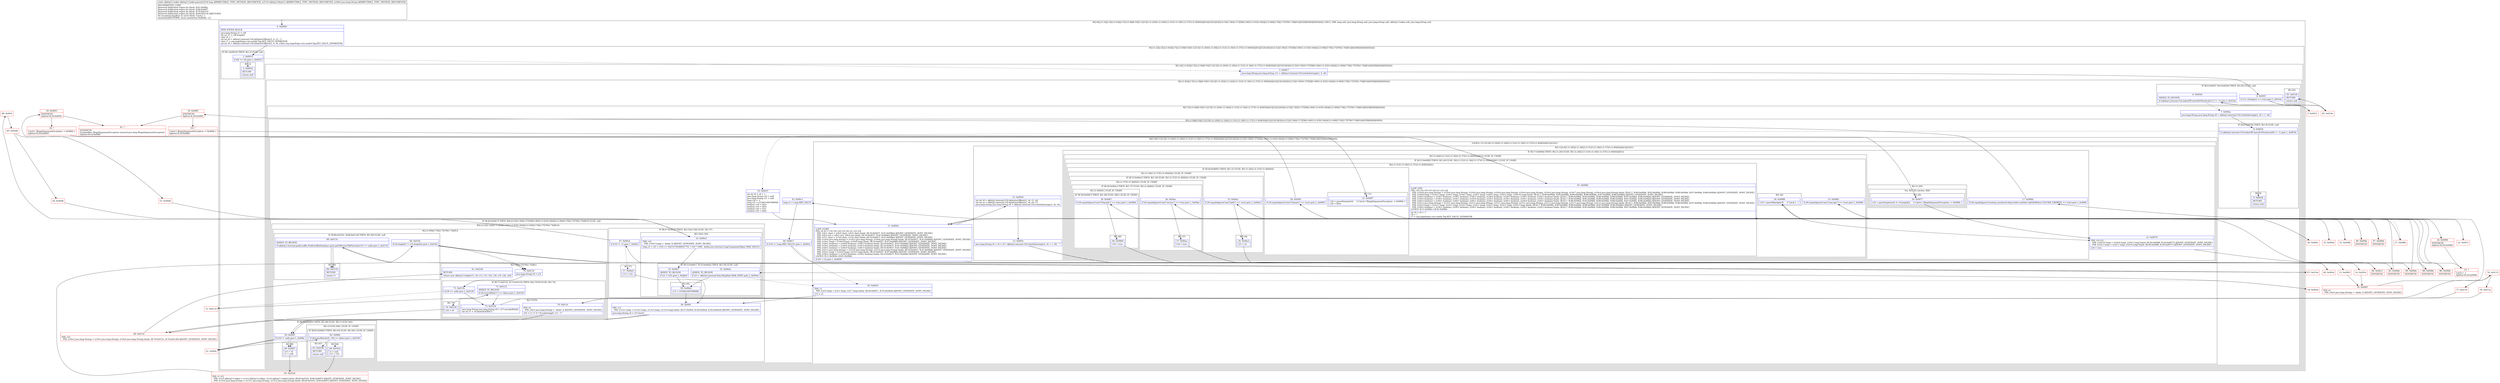digraph "CFG forokhttp3.Cookie.parse(JLokhttp3\/HttpUrl;Ljava\/lang\/String;)Lokhttp3\/Cookie;" {
subgraph cluster_Region_1953038319 {
label = "R(2:0|(2:(1:2)|(2:3|(2:(1:83)|(2:7|(2:(1:9)|(8:10|(5:12|13|(1:(1:20))(1:(1:26)(2:(1:31)(1:(1:34)(1:(1:37)(1:(1:40)(0))))|41))|21|41)|43|(4:(2:52|(1:56))(1:57)|58|(1:60)(1:(1:63)(1:64))|(2:(1:69)|(3:70|(2:75|79)(1:74)|81)))|45|58|(0)(0)|(0)(0)))))))) | DECL_VAR: long null, java.lang.String null, java.lang.String null, okhttp3.Cookie null, java.lang.String null\l";
node [shape=record,color=blue];
Node_0 [shape=record,label="{0\:\ 0x0000|MTH_ENTER_BLOCK\l|java.lang.String r2 = r28\lint int r3 = r28.length()\lchar r4 = ';'\lint int r6 = okhttp3.internal.Util.delimiterOffset(r2, 0, r3, ';')\lchar r7 = org.mapsforge.core.model.Tag.KEY_VALUE_SEPARATOR\lint int r8 = okhttp3.internal.Util.delimiterOffset(r2, 0, r6, (char) org.mapsforge.core.model.Tag.KEY_VALUE_SEPARATOR)\l}"];
subgraph cluster_Region_543446925 {
label = "R(2:(1:2)|(2:3|(2:(1:83)|(2:7|(2:(1:9)|(8:10|(5:12|13|(1:(1:20))(1:(1:26)(2:(1:31)(1:(1:34)(1:(1:37)(1:(1:40)(0))))|41))|21|41)|43|(4:(2:52|(1:56))(1:57)|58|(1:60)(1:(1:63)(1:64))|(2:(1:69)|(3:70|(2:75|79)(1:74)|81)))|45|58|(0)(0)|(0)(0)))))))";
node [shape=record,color=blue];
subgraph cluster_IfRegion_681269344 {
label = "IF [B:1:0x0014] THEN: R(1:2) ELSE: null";
node [shape=record,color=blue];
Node_1 [shape=record,label="{1\:\ 0x0014|if (r8 == r6) goto L_0x0016\l}"];
subgraph cluster_Region_138744297 {
label = "R(1:2)";
node [shape=record,color=blue];
Node_2 [shape=record,label="{2\:\ 0x0016|RETURN\l|return null\l}"];
}
}
subgraph cluster_Region_682287704 {
label = "R(2:3|(2:(1:83)|(2:7|(2:(1:9)|(8:10|(5:12|13|(1:(1:20))(1:(1:26)(2:(1:31)(1:(1:34)(1:(1:37)(1:(1:40)(0))))|41))|21|41)|43|(4:(2:52|(1:56))(1:57)|58|(1:60)(1:(1:63)(1:64))|(2:(1:69)|(3:70|(2:75|79)(1:74)|81)))|45|58|(0)(0)|(0)(0))))))";
node [shape=record,color=blue];
Node_3 [shape=record,label="{3\:\ 0x0017|java.lang.String java.lang.String r11 = okhttp3.internal.Util.trimSubstring(r2, 0, r8)\l}"];
subgraph cluster_Region_341063372 {
label = "R(2:(1:83)|(2:7|(2:(1:9)|(8:10|(5:12|13|(1:(1:20))(1:(1:26)(2:(1:31)(1:(1:34)(1:(1:37)(1:(1:40)(0))))|41))|21|41)|43|(4:(2:52|(1:56))(1:57)|58|(1:60)(1:(1:63)(1:64))|(2:(1:69)|(3:70|(2:75|79)(1:74)|81)))|45|58|(0)(0)|(0)(0)))))";
node [shape=record,color=blue];
subgraph cluster_IfRegion_994461257 {
label = "IF [B:4:0x001f, B:6:0x0026] THEN: R(1:83) ELSE: null";
node [shape=record,color=blue];
Node_4 [shape=record,label="{4\:\ 0x001f|if (r11.isEmpty() == true) goto L_0x014e\l}"];
Node_6 [shape=record,label="{6\:\ 0x0026|ADDED_TO_REGION\l|if (okhttp3.internal.Util.indexOfControlOrNonAscii(r11) != \-1) goto L_0x014e\l}"];
subgraph cluster_Region_217118246 {
label = "R(1:83)";
node [shape=record,color=blue];
Node_83 [shape=record,label="{83\:\ 0x014f|RETURN\l|return null\l}"];
}
}
subgraph cluster_Region_197182638 {
label = "R(2:7|(2:(1:9)|(8:10|(5:12|13|(1:(1:20))(1:(1:26)(2:(1:31)(1:(1:34)(1:(1:37)(1:(1:40)(0))))|41))|21|41)|43|(4:(2:52|(1:56))(1:57)|58|(1:60)(1:(1:63)(1:64))|(2:(1:69)|(3:70|(2:75|79)(1:74)|81)))|45|58|(0)(0)|(0)(0))))";
node [shape=record,color=blue];
Node_7 [shape=record,label="{7\:\ 0x002a|java.lang.String java.lang.String r8 = okhttp3.internal.Util.trimSubstring(r2, r8 + 1, r6)\l}"];
subgraph cluster_Region_246026250 {
label = "R(2:(1:9)|(8:10|(5:12|13|(1:(1:20))(1:(1:26)(2:(1:31)(1:(1:34)(1:(1:37)(1:(1:40)(0))))|41))|21|41)|43|(4:(2:52|(1:56))(1:57)|58|(1:60)(1:(1:63)(1:64))|(2:(1:69)|(3:70|(2:75|79)(1:74)|81)))|45|58|(0)(0)|(0)(0)))";
node [shape=record,color=blue];
subgraph cluster_IfRegion_1959551276 {
label = "IF [B:8:0x0034] THEN: R(1:9) ELSE: null";
node [shape=record,color=blue];
Node_8 [shape=record,label="{8\:\ 0x0034|if (okhttp3.internal.Util.indexOfControlOrNonAscii(r8) != \-1) goto L_0x0036\l}"];
subgraph cluster_Region_775983727 {
label = "R(1:9)";
node [shape=record,color=blue];
Node_9 [shape=record,label="{9\:\ 0x0036|RETURN\l|return null\l}"];
}
}
subgraph cluster_Region_1173078352 {
label = "R(8:10|(5:12|13|(1:(1:20))(1:(1:26)(2:(1:31)(1:(1:34)(1:(1:37)(1:(1:40)(0))))|41))|21|41)|43|(4:(2:52|(1:56))(1:57)|58|(1:60)(1:(1:63)(1:64))|(2:(1:69)|(3:70|(2:75|79)(1:74)|81)))|45|58|(0)(0)|(0)(0))";
node [shape=record,color=blue];
Node_10 [shape=record,label="{10\:\ 0x0037|int int r6 = r6 + 1\ljava.lang.String r10 = null\ljava.lang.String r21 = null\llong r16 = \-1\llong r22 = 253402300799999L\lboolean r18 = false\lboolean r19 = false\lboolean r20 = true\lboolean r24 = false\l}"];
subgraph cluster_LoopRegion_1513397496 {
label = "LOOP:0: (5:12|13|(1:(1:20))(1:(1:26)(2:(1:31)(1:(1:34)(1:(1:37)(1:(1:40)(0))))|41))|21|41)";
node [shape=record,color=blue];
Node_11 [shape=record,label="{11\:\ 0x004e|LOOP_START\lPHI: r4 r6 r7 r10 r16 r18 r19 r20 r21 r22 r24 \l  PHI: (r4v1 char) = (r4v0 char), (r4v5 char) binds: [B:10:0x0037, B:41:0x00bb] A[DONT_GENERATE, DONT_INLINE]\l  PHI: (r6v2 int) = (r6v1 int), (r6v4 int) binds: [B:10:0x0037, B:41:0x00bb] A[DONT_GENERATE, DONT_INLINE]\l  PHI: (r7v1 char) = (r7v0 char), (r7v4 char) binds: [B:10:0x0037, B:41:0x00bb] A[DONT_GENERATE, DONT_INLINE]\l  PHI: (r10v4 java.lang.String) = (r10v3 java.lang.String), (r10v6 java.lang.String) binds: [B:10:0x0037, B:41:0x00bb] A[DONT_GENERATE, DONT_INLINE]\l  PHI: (r16v1 long) = (r16v0 long), (r16v8 long) binds: [B:10:0x0037, B:41:0x00bb] A[DONT_GENERATE, DONT_INLINE]\l  PHI: (r18v1 boolean) = (r18v0 boolean), (r18v3 boolean) binds: [B:10:0x0037, B:41:0x00bb] A[DONT_GENERATE, DONT_INLINE]\l  PHI: (r19v1 boolean) = (r19v0 boolean), (r19v3 boolean) binds: [B:10:0x0037, B:41:0x00bb] A[DONT_GENERATE, DONT_INLINE]\l  PHI: (r20v1 boolean) = (r20v0 boolean), (r20v3 boolean) binds: [B:10:0x0037, B:41:0x00bb] A[DONT_GENERATE, DONT_INLINE]\l  PHI: (r21v1 java.lang.String) = (r21v0 java.lang.String), (r21v2 java.lang.String) binds: [B:10:0x0037, B:41:0x00bb] A[DONT_GENERATE, DONT_INLINE]\l  PHI: (r22v1 long) = (r22v0 long), (r22v2 long) binds: [B:10:0x0037, B:41:0x00bb] A[DONT_GENERATE, DONT_INLINE]\l  PHI: (r24v1 boolean) = (r24v0 boolean), (r24v2 boolean) binds: [B:10:0x0037, B:41:0x00bb] A[DONT_GENERATE, DONT_INLINE]\lLOOP:0: B:11:0x004e\-\>B:41:0x00bb\l|if (r6 \< r3) goto L_0x0050\l}"];
subgraph cluster_Region_1771082146 {
label = "R(5:12|13|(1:(1:20))(1:(1:26)(2:(1:31)(1:(1:34)(1:(1:37)(1:(1:40)(0))))|41))|21|41)";
node [shape=record,color=blue];
Node_12 [shape=record,label="{12\:\ 0x0050|int int r9 = okhttp3.internal.Util.delimiterOffset(r2, r6, r3, r4)\lint int r4 = okhttp3.internal.Util.delimiterOffset(r2, r6, r9, r7)\ljava.lang.String java.lang.String r6 = okhttp3.internal.Util.trimSubstring(r2, r6, r4)\l}"];
Node_13 [shape=record,label="{13\:\ 0x005c|java.lang.String r4 = r4 \< r9 ? okhttp3.internal.Util.trimSubstring(r2, r4 + 1, r9) : \"\"\l}"];
subgraph cluster_IfRegion_336768181 {
label = "IF [B:17:0x006d] THEN: R(1:(1:20)) ELSE: R(1:(1:26)(2:(1:31)(1:(1:34)(1:(1:37)(1:(1:40)(0))))|41))";
node [shape=record,color=blue];
Node_17 [shape=record,label="{17\:\ 0x006d|if (r6.equalsIgnoreCase(org.osmdroid.tileprovider.modules.SqlTileWriter.COLUMN_EXPIRES) == true) goto L_0x006f\l}"];
subgraph cluster_Region_454505277 {
label = "R(1:(1:20))";
node [shape=record,color=blue];
subgraph cluster_TryCatchRegion_282965951 {
label = "Try: R(1:20) catches: R(0)";
node [shape=record,color=blue];
subgraph cluster_Region_867334101 {
label = "R(1:20)";
node [shape=record,color=blue];
Node_20 [shape=record,label="{20\:\ 0x0077|r22 = parseExpires(r4, 0, r4.length())     \/\/ Catch:\{ IllegalArgumentException \-\> 0x00bb \}\l}"];
}
subgraph cluster_Region_1311363054 {
label = "R(0) | ExcHandler: IllegalArgumentException (unused java.lang.IllegalArgumentException)\l";
node [shape=record,color=blue];
}
}
}
subgraph cluster_Region_1683029934 {
label = "R(1:(1:26)(2:(1:31)(1:(1:34)(1:(1:37)(1:(1:40)(0))))|41)) | ELSE_IF_CHAIN\l";
node [shape=record,color=blue];
subgraph cluster_IfRegion_446916647 {
label = "IF [B:23:0x0082] THEN: R(1:26) ELSE: R(2:(1:31)(1:(1:34)(1:(1:37)(1:(1:40)(0))))|41) | ELSE_IF_CHAIN\l";
node [shape=record,color=blue];
Node_23 [shape=record,label="{23\:\ 0x0082|if (r6.equalsIgnoreCase(\"max\-age\") == true) goto L_0x0084\l}"];
subgraph cluster_Region_1191001514 {
label = "R(1:26)";
node [shape=record,color=blue];
Node_26 [shape=record,label="{26\:\ 0x0088|r16 = parseMaxAge(r4)     \/\/ Catch:\{  \}\l}"];
}
subgraph cluster_Region_636689860 {
label = "R(2:(1:31)(1:(1:34)(1:(1:37)(1:(1:40)(0))))|41)";
node [shape=record,color=blue];
subgraph cluster_IfRegion_373937145 {
label = "IF [B:28:0x0091] THEN: R(1:31) ELSE: R(1:(1:34)(1:(1:37)(1:(1:40)(0))))";
node [shape=record,color=blue];
Node_28 [shape=record,label="{28\:\ 0x0091|if (r6.equalsIgnoreCase(\"domain\") == true) goto L_0x0093\l}"];
subgraph cluster_Region_1865867172 {
label = "R(1:31)";
node [shape=record,color=blue];
Node_31 [shape=record,label="{31\:\ 0x0097|r10 = parseDomain(r4)     \/\/ Catch:\{ IllegalArgumentException \-\> 0x00bb \}\lr20 = false\l}"];
}
subgraph cluster_Region_1182578370 {
label = "R(1:(1:34)(1:(1:37)(1:(1:40)(0)))) | ELSE_IF_CHAIN\l";
node [shape=record,color=blue];
subgraph cluster_IfRegion_1554220727 {
label = "IF [B:33:0x00a1] THEN: R(1:34) ELSE: R(1:(1:37)(1:(1:40)(0))) | ELSE_IF_CHAIN\l";
node [shape=record,color=blue];
Node_33 [shape=record,label="{33\:\ 0x00a1|if (r6.equalsIgnoreCase(\"path\") == true) goto L_0x00a3\l}"];
subgraph cluster_Region_652646150 {
label = "R(1:34)";
node [shape=record,color=blue];
Node_34 [shape=record,label="{34\:\ 0x00a3|r21 = r4\l}"];
}
subgraph cluster_Region_996250109 {
label = "R(1:(1:37)(1:(1:40)(0))) | ELSE_IF_CHAIN\l";
node [shape=record,color=blue];
subgraph cluster_IfRegion_1565916818 {
label = "IF [B:36:0x00ac] THEN: R(1:37) ELSE: R(1:(1:40)(0)) | ELSE_IF_CHAIN\l";
node [shape=record,color=blue];
Node_36 [shape=record,label="{36\:\ 0x00ac|if (r6.equalsIgnoreCase(\"secure\") == true) goto L_0x00ae\l}"];
subgraph cluster_Region_701419257 {
label = "R(1:37)";
node [shape=record,color=blue];
Node_37 [shape=record,label="{37\:\ 0x00ae|r18 = true\l}"];
}
subgraph cluster_Region_993492928 {
label = "R(1:(1:40)(0)) | ELSE_IF_CHAIN\l";
node [shape=record,color=blue];
subgraph cluster_IfRegion_1555453775 {
label = "IF [B:39:0x00b7] THEN: R(1:40) ELSE: R(0) | ELSE_IF_CHAIN\l";
node [shape=record,color=blue];
Node_39 [shape=record,label="{39\:\ 0x00b7|if (r6.equalsIgnoreCase(\"httponly\") == true) goto L_0x00b9\l}"];
subgraph cluster_Region_1568377666 {
label = "R(1:40)";
node [shape=record,color=blue];
Node_40 [shape=record,label="{40\:\ 0x00b9|r19 = true\l}"];
}
subgraph cluster_Region_1492736647 {
label = "R(0)";
node [shape=record,color=blue];
}
}
}
}
}
}
}
}
Node_41 [shape=record,label="{41\:\ 0x00bb|LOOP_END\lPHI: r10 r16 r18 r19 r20 r21 r22 r24 \l  PHI: (r10v6 java.lang.String) = (r10v4 java.lang.String), (r10v4 java.lang.String), (r10v4 java.lang.String), (r10v4 java.lang.String), (r10v4 java.lang.String), (r10v7 java.lang.String), (r10v4 java.lang.String) binds: [B:42:?, B:90:0x00bb, B:85:0x00bb, B:89:0x00bb, B:88:0x00bb, B:87:0x00bb, B:86:0x00bb] A[DONT_GENERATE, DONT_INLINE]\l  PHI: (r16v8 long) = (r16v1 long), (r16v1 long), (r16v1 long), (r16v1 long), (r16v1 long), (r16v1 long), (r16v10 long) binds: [B:42:?, B:90:0x00bb, B:85:0x00bb, B:89:0x00bb, B:88:0x00bb, B:87:0x00bb, B:86:0x00bb] A[DONT_GENERATE, DONT_INLINE]\l  PHI: (r18v3 boolean) = (r18v1 boolean), (r18v1 boolean), (r18v1 boolean), (r18v4 boolean), (r18v1 boolean), (r18v1 boolean), (r18v1 boolean) binds: [B:42:?, B:90:0x00bb, B:85:0x00bb, B:89:0x00bb, B:88:0x00bb, B:87:0x00bb, B:86:0x00bb] A[DONT_GENERATE, DONT_INLINE]\l  PHI: (r19v3 boolean) = (r19v1 boolean), (r19v1 boolean), (r19v4 boolean), (r19v1 boolean), (r19v1 boolean), (r19v1 boolean), (r19v1 boolean) binds: [B:42:?, B:90:0x00bb, B:85:0x00bb, B:89:0x00bb, B:88:0x00bb, B:87:0x00bb, B:86:0x00bb] A[DONT_GENERATE, DONT_INLINE]\l  PHI: (r20v3 boolean) = (r20v1 boolean), (r20v1 boolean), (r20v1 boolean), (r20v1 boolean), (r20v1 boolean), (r20v4 boolean), (r20v1 boolean) binds: [B:42:?, B:90:0x00bb, B:85:0x00bb, B:89:0x00bb, B:88:0x00bb, B:87:0x00bb, B:86:0x00bb] A[DONT_GENERATE, DONT_INLINE]\l  PHI: (r21v2 java.lang.String) = (r21v1 java.lang.String), (r21v1 java.lang.String), (r21v1 java.lang.String), (r21v1 java.lang.String), (r21v3 java.lang.String), (r21v1 java.lang.String), (r21v1 java.lang.String) binds: [B:42:?, B:90:0x00bb, B:85:0x00bb, B:89:0x00bb, B:88:0x00bb, B:87:0x00bb, B:86:0x00bb] A[DONT_GENERATE, DONT_INLINE]\l  PHI: (r22v2 long) = (r22v1 long), (r22v1 long), (r22v1 long), (r22v1 long), (r22v1 long), (r22v1 long), (r22v3 long) binds: [B:42:?, B:90:0x00bb, B:85:0x00bb, B:89:0x00bb, B:88:0x00bb, B:87:0x00bb, B:86:0x00bb] A[DONT_GENERATE, DONT_INLINE]\l  PHI: (r24v2 boolean) = (r24v1 boolean), (r24v1 boolean), (r24v1 boolean), (r24v1 boolean), (r24v1 boolean), (r24v1 boolean), (r24v3 boolean) binds: [B:42:?, B:90:0x00bb, B:85:0x00bb, B:89:0x00bb, B:88:0x00bb, B:87:0x00bb, B:86:0x00bb] A[DONT_GENERATE, DONT_INLINE]\lLOOP:0: B:11:0x004e\-\>B:41:0x00bb\l|int r6 = r9 + 1\lr4 = ';'\lr7 = org.mapsforge.core.model.Tag.KEY_VALUE_SEPARATOR\l}"];
}
}
}
}
Node_21 [shape=record,label="{21\:\ 0x0079|PHI: r16 r22 \l  PHI: (r16v10 long) = (r16v9 long), (r16v1 long) binds: [B:26:0x0088, B:20:0x0077] A[DONT_GENERATE, DONT_INLINE]\l  PHI: (r22v3 long) = (r22v1 long), (r22v4 long) binds: [B:26:0x0088, B:20:0x0077] A[DONT_GENERATE, DONT_INLINE]\l|r24 = true\l}"];
Node_41 [shape=record,label="{41\:\ 0x00bb|LOOP_END\lPHI: r10 r16 r18 r19 r20 r21 r22 r24 \l  PHI: (r10v6 java.lang.String) = (r10v4 java.lang.String), (r10v4 java.lang.String), (r10v4 java.lang.String), (r10v4 java.lang.String), (r10v4 java.lang.String), (r10v7 java.lang.String), (r10v4 java.lang.String) binds: [B:42:?, B:90:0x00bb, B:85:0x00bb, B:89:0x00bb, B:88:0x00bb, B:87:0x00bb, B:86:0x00bb] A[DONT_GENERATE, DONT_INLINE]\l  PHI: (r16v8 long) = (r16v1 long), (r16v1 long), (r16v1 long), (r16v1 long), (r16v1 long), (r16v1 long), (r16v10 long) binds: [B:42:?, B:90:0x00bb, B:85:0x00bb, B:89:0x00bb, B:88:0x00bb, B:87:0x00bb, B:86:0x00bb] A[DONT_GENERATE, DONT_INLINE]\l  PHI: (r18v3 boolean) = (r18v1 boolean), (r18v1 boolean), (r18v1 boolean), (r18v4 boolean), (r18v1 boolean), (r18v1 boolean), (r18v1 boolean) binds: [B:42:?, B:90:0x00bb, B:85:0x00bb, B:89:0x00bb, B:88:0x00bb, B:87:0x00bb, B:86:0x00bb] A[DONT_GENERATE, DONT_INLINE]\l  PHI: (r19v3 boolean) = (r19v1 boolean), (r19v1 boolean), (r19v4 boolean), (r19v1 boolean), (r19v1 boolean), (r19v1 boolean), (r19v1 boolean) binds: [B:42:?, B:90:0x00bb, B:85:0x00bb, B:89:0x00bb, B:88:0x00bb, B:87:0x00bb, B:86:0x00bb] A[DONT_GENERATE, DONT_INLINE]\l  PHI: (r20v3 boolean) = (r20v1 boolean), (r20v1 boolean), (r20v1 boolean), (r20v1 boolean), (r20v1 boolean), (r20v4 boolean), (r20v1 boolean) binds: [B:42:?, B:90:0x00bb, B:85:0x00bb, B:89:0x00bb, B:88:0x00bb, B:87:0x00bb, B:86:0x00bb] A[DONT_GENERATE, DONT_INLINE]\l  PHI: (r21v2 java.lang.String) = (r21v1 java.lang.String), (r21v1 java.lang.String), (r21v1 java.lang.String), (r21v1 java.lang.String), (r21v3 java.lang.String), (r21v1 java.lang.String), (r21v1 java.lang.String) binds: [B:42:?, B:90:0x00bb, B:85:0x00bb, B:89:0x00bb, B:88:0x00bb, B:87:0x00bb, B:86:0x00bb] A[DONT_GENERATE, DONT_INLINE]\l  PHI: (r22v2 long) = (r22v1 long), (r22v1 long), (r22v1 long), (r22v1 long), (r22v1 long), (r22v1 long), (r22v3 long) binds: [B:42:?, B:90:0x00bb, B:85:0x00bb, B:89:0x00bb, B:88:0x00bb, B:87:0x00bb, B:86:0x00bb] A[DONT_GENERATE, DONT_INLINE]\l  PHI: (r24v2 boolean) = (r24v1 boolean), (r24v1 boolean), (r24v1 boolean), (r24v1 boolean), (r24v1 boolean), (r24v1 boolean), (r24v3 boolean) binds: [B:42:?, B:90:0x00bb, B:85:0x00bb, B:89:0x00bb, B:88:0x00bb, B:87:0x00bb, B:86:0x00bb] A[DONT_GENERATE, DONT_INLINE]\lLOOP:0: B:11:0x004e\-\>B:41:0x00bb\l|int r6 = r9 + 1\lr4 = ';'\lr7 = org.mapsforge.core.model.Tag.KEY_VALUE_SEPARATOR\l}"];
}
}
Node_43 [shape=record,label="{43\:\ 0x00c3|long r2 = Long.MIN_VALUE\l}"];
subgraph cluster_IfRegion_659004908 {
label = "IF [B:44:0x00c7] THEN: R(4:(2:52|(1:56))(1:57)|58|(1:60)(1:(1:63)(1:64))|(2:(1:69)|(3:70|(2:75|79)(1:74)|81))) ELSE: null";
node [shape=record,color=blue];
Node_44 [shape=record,label="{44\:\ 0x00c7|if (r16 != Long.MIN_VALUE) goto L_0x00cb\l}"];
subgraph cluster_Region_62158894 {
label = "R(4:(2:52|(1:56))(1:57)|58|(1:60)(1:(1:63)(1:64))|(2:(1:69)|(3:70|(2:75|79)(1:74)|81)))";
node [shape=record,color=blue];
subgraph cluster_IfRegion_239198698 {
label = "IF [B:47:0x00cd] THEN: R(2:52|(1:56)) ELSE: R(1:57)";
node [shape=record,color=blue];
Node_47 [shape=record,label="{47\:\ 0x00cd|if (r16 != \-1) goto L_0x00cf\l}"];
subgraph cluster_Region_479009155 {
label = "R(2:52|(1:56))";
node [shape=record,color=blue];
Node_52 [shape=record,label="{52\:\ 0x00e2|PHI: r16 \l  PHI: (r16v5 long) =  binds: [] A[DONT_GENERATE, DONT_INLINE]\l|long r2 = r25 + (r16 \<= 9223372036854775L ? r16 * 1000 : kotlin.jvm.internal.LongCompanionObject.MAX_VALUE)\l}"];
subgraph cluster_IfRegion_2102871015 {
label = "IF [B:53:0x00e7, B:55:0x00eb] THEN: R(1:56) ELSE: null";
node [shape=record,color=blue];
Node_53 [shape=record,label="{53\:\ 0x00e7|ADDED_TO_REGION\l|if (r2 \< r25) goto L_0x00ed\l}"];
Node_55 [shape=record,label="{55\:\ 0x00eb|ADDED_TO_REGION\l|if (r2 \> okhttp3.internal.http.HttpDate.MAX_DATE) goto L_0x00ed\l}"];
subgraph cluster_Region_1548934235 {
label = "R(1:56)";
node [shape=record,color=blue];
Node_56 [shape=record,label="{56\:\ 0x00ed|r13 = 253402300799999L\l}"];
}
}
}
subgraph cluster_Region_679556274 {
label = "R(1:57)";
node [shape=record,color=blue];
Node_57 [shape=record,label="{57\:\ 0x00ef|r13 = r22\l}"];
}
}
Node_58 [shape=record,label="{58\:\ 0x00f1|PHI: r13 \l  PHI: (r13v1 long) = (r13v2 long), (r13v3 long), (r13v4 long) binds: [B:57:0x00ef, B:56:0x00ed, B:45:0x00c9] A[DONT_GENERATE, DONT_INLINE]\l|java.lang.String r0 = r27.host()\l}"];
subgraph cluster_IfRegion_1716238341 {
label = "IF [B:59:0x00f5] THEN: R(1:60) ELSE: R(1:(1:63)(1:64))";
node [shape=record,color=blue];
Node_59 [shape=record,label="{59\:\ 0x00f5|if (r10 != null) goto L_0x00fa\l}"];
subgraph cluster_Region_43307649 {
label = "R(1:60)";
node [shape=record,color=blue];
Node_60 [shape=record,label="{60\:\ 0x00f7|r15 = r0\lr1 = null\l}"];
}
subgraph cluster_Region_2073050620 {
label = "R(1:(1:63)(1:64)) | ELSE_IF_CHAIN\l";
node [shape=record,color=blue];
subgraph cluster_IfRegion_1393978805 {
label = "IF [B:62:0x00fe] THEN: R(1:63) ELSE: R(1:64) | ELSE_IF_CHAIN\l";
node [shape=record,color=blue];
Node_62 [shape=record,label="{62\:\ 0x00fe|if (domainMatch(r0, r10) == false) goto L_0x0100\l}"];
subgraph cluster_Region_1279898890 {
label = "R(1:63)";
node [shape=record,color=blue];
Node_63 [shape=record,label="{63\:\ 0x0100|RETURN\l|return null\l}"];
}
subgraph cluster_Region_1145353210 {
label = "R(1:64)";
node [shape=record,color=blue];
Node_64 [shape=record,label="{64\:\ 0x0102|r1 = null\lr15 = r10\l}"];
}
}
}
}
subgraph cluster_Region_1275075132 {
label = "R(2:(1:69)|(3:70|(2:75|79)(1:74)|81))";
node [shape=record,color=blue];
subgraph cluster_IfRegion_1167847759 {
label = "IF [B:66:0x010c, B:68:0x0116] THEN: R(1:69) ELSE: null";
node [shape=record,color=blue];
Node_66 [shape=record,label="{66\:\ 0x010c|if (r0.length() != r15.length()) goto L_0x010e\l}"];
Node_68 [shape=record,label="{68\:\ 0x0116|ADDED_TO_REGION\l|if (okhttp3.internal.publicsuffix.PublicSuffixDatabase.get().getEffectiveTldPlusOne(r15) == null) goto L_0x0118\l}"];
subgraph cluster_Region_1589599321 {
label = "R(1:69)";
node [shape=record,color=blue];
Node_69 [shape=record,label="{69\:\ 0x0118|RETURN\l|return r1\l}"];
}
}
subgraph cluster_Region_107373016 {
label = "R(3:70|(2:75|79)(1:74)|81)";
node [shape=record,color=blue];
Node_70 [shape=record,label="{70\:\ 0x0119|java.lang.String r9 = r21\l}"];
subgraph cluster_IfRegion_791949673 {
label = "IF [B:71:0x011b, B:73:0x0123] THEN: R(2:75|79) ELSE: R(1:74)";
node [shape=record,color=blue];
Node_71 [shape=record,label="{71\:\ 0x011b|if (r9 == null) goto L_0x0129\l}"];
Node_73 [shape=record,label="{73\:\ 0x0123|ADDED_TO_REGION\l|if (r9.startsWith(\"\/\") == false) goto L_0x0129\l}"];
subgraph cluster_Region_287012720 {
label = "R(2:75|79)";
node [shape=record,color=blue];
Node_75 [shape=record,label="{75\:\ 0x0129|java.lang.String java.lang.String r0 = r27.encodedPath()\lint int r1 = r0.lastIndexOf(47)\l}"];
Node_79 [shape=record,label="{79\:\ 0x013c|PHI: r0 \l  PHI: (r0v5 java.lang.String) =  binds: [] A[DONT_GENERATE, DONT_INLINE]\l|r16 = r1 != 0 ? r0.substring(0, r1) : \"\/\"\l}"];
}
subgraph cluster_Region_185663188 {
label = "R(1:74)";
node [shape=record,color=blue];
Node_74 [shape=record,label="{74\:\ 0x0126|r16 = r9\l}"];
}
}
Node_81 [shape=record,label="{81\:\ 0x014d|RETURN\l|return new okhttp3.Cookie(r11, r8, r13, r15, r16, r18, r19, r20, r24)\l}"];
}
}
}
}
Node_45 [shape=record,label="{45\:\ 0x00c9|PHI: r2 \l  PHI: (r2v9 long) = (r2v1 long), (r2v7 long) binds: [B:44:0x00c7, B:55:0x00eb] A[DONT_GENERATE, DONT_INLINE]\l|r13 = r2\l}"];
Node_58 [shape=record,label="{58\:\ 0x00f1|PHI: r13 \l  PHI: (r13v1 long) = (r13v2 long), (r13v3 long), (r13v4 long) binds: [B:57:0x00ef, B:56:0x00ed, B:45:0x00c9] A[DONT_GENERATE, DONT_INLINE]\l|java.lang.String r0 = r27.host()\l}"];
subgraph cluster_IfRegion_500600617 {
label = "IF [B:59:0x00f5] THEN: R(0) ELSE: R(0)";
node [shape=record,color=blue];
Node_59 [shape=record,label="{59\:\ 0x00f5|if (r10 != null) goto L_0x00fa\l}"];
subgraph cluster_Region_616228271 {
label = "R(0)";
node [shape=record,color=blue];
}
subgraph cluster_Region_635106775 {
label = "R(0)";
node [shape=record,color=blue];
}
}
subgraph cluster_IfRegion_258039203 {
label = "IF [B:66:0x010c, B:68:0x0116] THEN: R(0) ELSE: R(0)";
node [shape=record,color=blue];
Node_66 [shape=record,label="{66\:\ 0x010c|if (r0.length() != r15.length()) goto L_0x010e\l}"];
Node_68 [shape=record,label="{68\:\ 0x0116|ADDED_TO_REGION\l|if (okhttp3.internal.publicsuffix.PublicSuffixDatabase.get().getEffectiveTldPlusOne(r15) == null) goto L_0x0118\l}"];
subgraph cluster_Region_1766316714 {
label = "R(0)";
node [shape=record,color=blue];
}
subgraph cluster_Region_1295916623 {
label = "R(0)";
node [shape=record,color=blue];
}
}
}
}
}
}
}
}
}
subgraph cluster_Region_1311363054 {
label = "R(0) | ExcHandler: IllegalArgumentException (unused java.lang.IllegalArgumentException)\l";
node [shape=record,color=blue];
}
Node_5 [shape=record,color=red,label="{5\:\ 0x0021}"];
Node_14 [shape=record,color=red,label="{14\:\ 0x005e}"];
Node_15 [shape=record,color=red,label="{15\:\ 0x0065}"];
Node_16 [shape=record,color=red,label="{16\:\ 0x0067|PHI: r4 \l  PHI: (r4v4 java.lang.String) =  binds: [] A[DONT_GENERATE, DONT_INLINE]\l}"];
Node_18 [shape=record,color=red,label="{18\:\ 0x006f|SYNTHETIC\lSplitter:B:18:0x006f\l}"];
Node_19 [shape=record,color=red,label="{19\:\ ?|Catch:\{ IllegalArgumentException \-\> 0x00bb \}\lSplitter:B:18:0x006f\l}"];
Node_22 [shape=record,color=red,label="{22\:\ 0x007c}"];
Node_24 [shape=record,color=red,label="{24\:\ 0x0084|SYNTHETIC\lSplitter:B:24:0x0084\l}"];
Node_25 [shape=record,color=red,label="{25\:\ ?|Catch:\{  \}\lSplitter:B:24:0x0084\l}"];
Node_27 [shape=record,color=red,label="{27\:\ 0x008b}"];
Node_29 [shape=record,color=red,label="{29\:\ 0x0093|SYNTHETIC\lSplitter:B:29:0x0093\l}"];
Node_30 [shape=record,color=red,label="{30\:\ ?|Catch:\{ IllegalArgumentException \-\> 0x00bb \}\lSplitter:B:29:0x0093\l}"];
Node_32 [shape=record,color=red,label="{32\:\ 0x009b}"];
Node_35 [shape=record,color=red,label="{35\:\ 0x00a6}"];
Node_38 [shape=record,color=red,label="{38\:\ 0x00b1}"];
Node_42 [shape=record,color=red,label="{42\:\ ?|SYNTHETIC\lExcHandler: IllegalArgumentException (unused java.lang.IllegalArgumentException)\lSplitter:B:18:0x006f\l}"];
Node_46 [shape=record,color=red,label="{46\:\ 0x00cb}"];
Node_48 [shape=record,color=red,label="{48\:\ 0x00cf}"];
Node_49 [shape=record,color=red,label="{49\:\ 0x00d6}"];
Node_50 [shape=record,color=red,label="{50\:\ 0x00d8}"];
Node_51 [shape=record,color=red,label="{51\:\ 0x00dd}"];
Node_54 [shape=record,color=red,label="{54\:\ 0x00e9}"];
Node_61 [shape=record,color=red,label="{61\:\ 0x00fa}"];
Node_65 [shape=record,color=red,label="{65\:\ 0x0104|PHI: r1 r15 \l  PHI: (r1v0 okhttp3.Cookie) = (r1v4 okhttp3.Cookie), (r1v6 okhttp3.Cookie) binds: [B:64:0x0102, B:60:0x00f7] A[DONT_GENERATE, DONT_INLINE]\l  PHI: (r15v0 java.lang.String) = (r15v1 java.lang.String), (r15v2 java.lang.String) binds: [B:64:0x0102, B:60:0x00f7] A[DONT_GENERATE, DONT_INLINE]\l}"];
Node_67 [shape=record,color=red,label="{67\:\ 0x010e}"];
Node_72 [shape=record,color=red,label="{72\:\ 0x011d}"];
Node_76 [shape=record,color=red,label="{76\:\ 0x0133}"];
Node_77 [shape=record,color=red,label="{77\:\ 0x0135}"];
Node_78 [shape=record,color=red,label="{78\:\ 0x013a}"];
Node_80 [shape=record,color=red,label="{80\:\ 0x013e|PHI: r16 \l  PHI: (r16v2 java.lang.String) = (r16v3 java.lang.String), (r16v4 java.lang.String) binds: [B:79:0x013c, B:74:0x0126] A[DONT_GENERATE, DONT_INLINE]\l}"];
Node_82 [shape=record,color=red,label="{82\:\ 0x014e}"];
Node_84 [shape=record,color=red,label="{84\:\ 0x00c3|SYNTHETIC\l}"];
Node_85 [shape=record,color=red,label="{85\:\ 0x00bb|SYNTHETIC\l}"];
Node_86 [shape=record,color=red,label="{86\:\ 0x00bb|SYNTHETIC\l}"];
Node_87 [shape=record,color=red,label="{87\:\ 0x00bb|SYNTHETIC\l}"];
Node_88 [shape=record,color=red,label="{88\:\ 0x00bb|SYNTHETIC\l}"];
Node_89 [shape=record,color=red,label="{89\:\ 0x00bb|SYNTHETIC\l}"];
Node_90 [shape=record,color=red,label="{90\:\ 0x00bb|SYNTHETIC\l}"];
MethodNode[shape=record,label="{static okhttp3.Cookie okhttp3.Cookie.parse((r25v0 long A[IMMUTABLE_TYPE, METHOD_ARGUMENT]), (r27v0 okhttp3.HttpUrl A[IMMUTABLE_TYPE, METHOD_ARGUMENT]), (r28v0 java.lang.String A[IMMUTABLE_TYPE, METHOD_ARGUMENT]))  | INCONSISTENT_CODE\lRemoved duplicated region for block: B:61:0x00fa \lRemoved duplicated region for block: B:60:0x00f7 \lRemoved duplicated region for block: B:70:0x0119 \lRemoved duplicated region for block: B:69:0x0118 A[RETURN]\lNo exception handlers in catch block: Catch:\{  \}\lAnnotation[RUNTIME, javax.annotation.Nullable, \{\}]\l}"];
MethodNode -> Node_0;
Node_0 -> Node_1;
Node_1 -> Node_2;
Node_1 -> Node_3[style=dashed];
Node_3 -> Node_4;
Node_4 -> Node_5[style=dashed];
Node_4 -> Node_82;
Node_6 -> Node_7[style=dashed];
Node_6 -> Node_82;
Node_7 -> Node_8;
Node_8 -> Node_9;
Node_8 -> Node_10[style=dashed];
Node_10 -> Node_11;
Node_11 -> Node_12;
Node_11 -> Node_84[style=dashed];
Node_12 -> Node_13;
Node_13 -> Node_14;
Node_13 -> Node_15;
Node_17 -> Node_18;
Node_17 -> Node_22[style=dashed];
Node_20 -> Node_21;
Node_23 -> Node_24;
Node_23 -> Node_27[style=dashed];
Node_26 -> Node_21;
Node_28 -> Node_29;
Node_28 -> Node_32[style=dashed];
Node_31 -> Node_87;
Node_33 -> Node_34;
Node_33 -> Node_35[style=dashed];
Node_34 -> Node_88;
Node_36 -> Node_37;
Node_36 -> Node_38[style=dashed];
Node_37 -> Node_89;
Node_39 -> Node_40;
Node_39 -> Node_90[style=dashed];
Node_40 -> Node_85;
Node_41 -> Node_11;
Node_21 -> Node_86;
Node_41 -> Node_11;
Node_43 -> Node_44;
Node_44 -> Node_45[style=dashed];
Node_44 -> Node_46;
Node_47 -> Node_48;
Node_47 -> Node_57[style=dashed];
Node_52 -> Node_53;
Node_53 -> Node_54[style=dashed];
Node_53 -> Node_56;
Node_55 -> Node_45[style=dashed];
Node_55 -> Node_56;
Node_56 -> Node_58;
Node_57 -> Node_58;
Node_58 -> Node_59;
Node_59 -> Node_60[style=dashed];
Node_59 -> Node_61;
Node_60 -> Node_65;
Node_62 -> Node_63;
Node_62 -> Node_64[style=dashed];
Node_64 -> Node_65;
Node_66 -> Node_67;
Node_66 -> Node_70[style=dashed];
Node_68 -> Node_69;
Node_68 -> Node_70[style=dashed];
Node_70 -> Node_71;
Node_71 -> Node_72[style=dashed];
Node_71 -> Node_75;
Node_73 -> Node_74[style=dashed];
Node_73 -> Node_75;
Node_75 -> Node_76;
Node_79 -> Node_80;
Node_74 -> Node_80;
Node_45 -> Node_58;
Node_58 -> Node_59;
Node_59 -> Node_60[style=dashed];
Node_59 -> Node_61;
Node_66 -> Node_67;
Node_66 -> Node_70[style=dashed];
Node_68 -> Node_69;
Node_68 -> Node_70[style=dashed];
Node_5 -> Node_6;
Node_14 -> Node_16;
Node_15 -> Node_16;
Node_16 -> Node_17;
Node_18 -> Node_19;
Node_18 -> Node_42;
Node_19 -> Node_20;
Node_22 -> Node_23;
Node_24 -> Node_25;
Node_25 -> Node_26;
Node_27 -> Node_28;
Node_29 -> Node_30;
Node_29 -> Node_42;
Node_30 -> Node_31;
Node_32 -> Node_33;
Node_35 -> Node_36;
Node_38 -> Node_39;
Node_42 -> Node_41;
Node_46 -> Node_47;
Node_48 -> Node_49;
Node_49 -> Node_50;
Node_49 -> Node_51;
Node_50 -> Node_52;
Node_51 -> Node_52;
Node_54 -> Node_55;
Node_61 -> Node_62;
Node_65 -> Node_66;
Node_67 -> Node_68;
Node_72 -> Node_73;
Node_76 -> Node_77;
Node_76 -> Node_78;
Node_77 -> Node_79;
Node_78 -> Node_79;
Node_80 -> Node_81;
Node_82 -> Node_83;
Node_84 -> Node_43;
Node_85 -> Node_41;
Node_86 -> Node_41;
Node_87 -> Node_41;
Node_88 -> Node_41;
Node_89 -> Node_41;
Node_90 -> Node_41;
}

